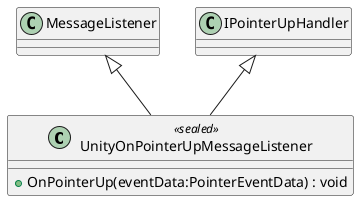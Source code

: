 @startuml
class UnityOnPointerUpMessageListener <<sealed>> {
    + OnPointerUp(eventData:PointerEventData) : void
}
MessageListener <|-- UnityOnPointerUpMessageListener
IPointerUpHandler <|-- UnityOnPointerUpMessageListener
@enduml
